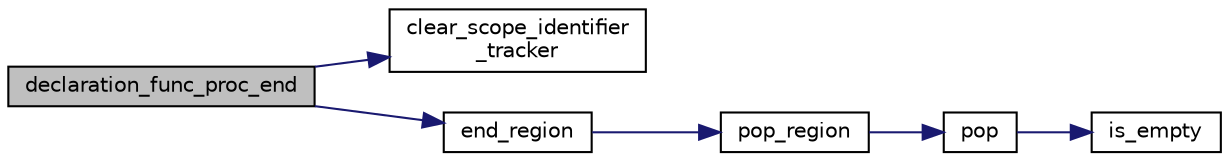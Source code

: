 digraph "declaration_func_proc_end"
{
 // LATEX_PDF_SIZE
  edge [fontname="Helvetica",fontsize="10",labelfontname="Helvetica",labelfontsize="10"];
  node [fontname="Helvetica",fontsize="10",shape=record];
  rankdir="LR";
  Node1 [label="declaration_func_proc_end",height=0.2,width=0.4,color="black", fillcolor="grey75", style="filled", fontcolor="black",tooltip="Ends the declaration of a function or procedure."];
  Node1 -> Node2 [color="midnightblue",fontsize="10",style="solid",fontname="Helvetica"];
  Node2 [label="clear_scope_identifier\l_tracker",height=0.2,width=0.4,color="black", fillcolor="white", style="filled",URL="$dd/d4a/scope__tracker_8c.html#afa589585d342047eba2c603b33953122",tooltip=" "];
  Node1 -> Node3 [color="midnightblue",fontsize="10",style="solid",fontname="Helvetica"];
  Node3 [label="end_region",height=0.2,width=0.4,color="black", fillcolor="white", style="filled",URL="$d8/d88/region__table_8c.html#a3fcd12446a933658f0caaf8180076868",tooltip="Ends the current region."];
  Node3 -> Node4 [color="midnightblue",fontsize="10",style="solid",fontname="Helvetica"];
  Node4 [label="pop_region",height=0.2,width=0.4,color="black", fillcolor="white", style="filled",URL="$d3/d91/region__stack_8c.html#afeb96bf21d57cc73671e0fa178704f63",tooltip="Pops a region from the stack."];
  Node4 -> Node5 [color="midnightblue",fontsize="10",style="solid",fontname="Helvetica"];
  Node5 [label="pop",height=0.2,width=0.4,color="black", fillcolor="white", style="filled",URL="$d3/dbb/stack_8c.html#ab9b175f5ea01bed047c29bcdb935a111",tooltip="Pops a value from the stack."];
  Node5 -> Node6 [color="midnightblue",fontsize="10",style="solid",fontname="Helvetica"];
  Node6 [label="is_empty",height=0.2,width=0.4,color="black", fillcolor="white", style="filled",URL="$d3/dbb/stack_8c.html#aeda5460a4306b1c90f61ac5bf8ba49bc",tooltip="Checks if the stack is empty."];
}
